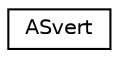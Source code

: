 digraph G
{
  edge [fontname="Helvetica",fontsize="10",labelfontname="Helvetica",labelfontsize="10"];
  node [fontname="Helvetica",fontsize="10",shape=record];
  rankdir=LR;
  Node1 [label="ASvert",height=0.2,width=0.4,color="black", fillcolor="white", style="filled",URL="$de/d4a/structASvert.html"];
}
